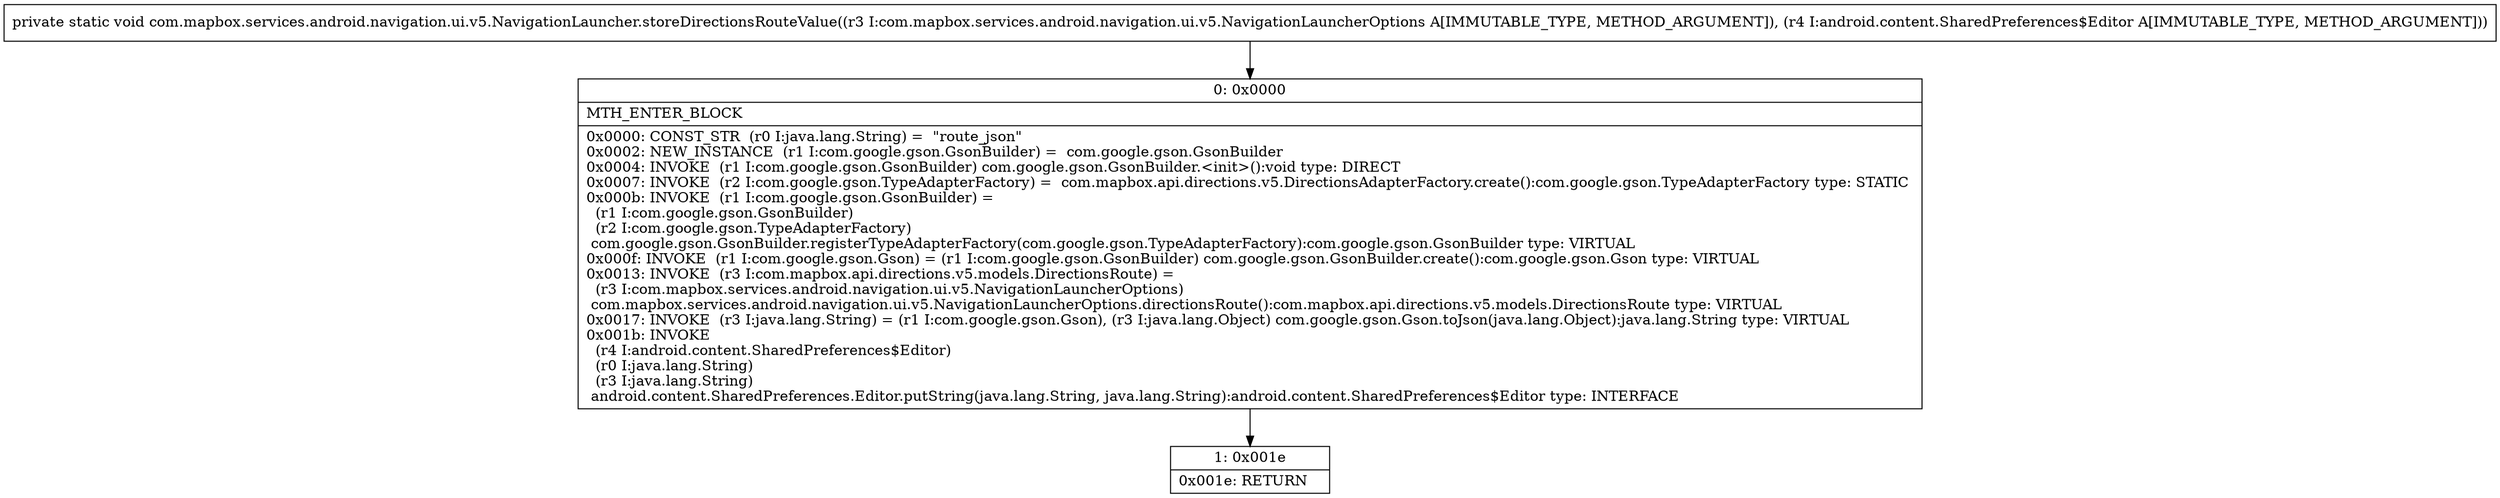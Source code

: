 digraph "CFG forcom.mapbox.services.android.navigation.ui.v5.NavigationLauncher.storeDirectionsRouteValue(Lcom\/mapbox\/services\/android\/navigation\/ui\/v5\/NavigationLauncherOptions;Landroid\/content\/SharedPreferences$Editor;)V" {
Node_0 [shape=record,label="{0\:\ 0x0000|MTH_ENTER_BLOCK\l|0x0000: CONST_STR  (r0 I:java.lang.String) =  \"route_json\" \l0x0002: NEW_INSTANCE  (r1 I:com.google.gson.GsonBuilder) =  com.google.gson.GsonBuilder \l0x0004: INVOKE  (r1 I:com.google.gson.GsonBuilder) com.google.gson.GsonBuilder.\<init\>():void type: DIRECT \l0x0007: INVOKE  (r2 I:com.google.gson.TypeAdapterFactory) =  com.mapbox.api.directions.v5.DirectionsAdapterFactory.create():com.google.gson.TypeAdapterFactory type: STATIC \l0x000b: INVOKE  (r1 I:com.google.gson.GsonBuilder) = \l  (r1 I:com.google.gson.GsonBuilder)\l  (r2 I:com.google.gson.TypeAdapterFactory)\l com.google.gson.GsonBuilder.registerTypeAdapterFactory(com.google.gson.TypeAdapterFactory):com.google.gson.GsonBuilder type: VIRTUAL \l0x000f: INVOKE  (r1 I:com.google.gson.Gson) = (r1 I:com.google.gson.GsonBuilder) com.google.gson.GsonBuilder.create():com.google.gson.Gson type: VIRTUAL \l0x0013: INVOKE  (r3 I:com.mapbox.api.directions.v5.models.DirectionsRoute) = \l  (r3 I:com.mapbox.services.android.navigation.ui.v5.NavigationLauncherOptions)\l com.mapbox.services.android.navigation.ui.v5.NavigationLauncherOptions.directionsRoute():com.mapbox.api.directions.v5.models.DirectionsRoute type: VIRTUAL \l0x0017: INVOKE  (r3 I:java.lang.String) = (r1 I:com.google.gson.Gson), (r3 I:java.lang.Object) com.google.gson.Gson.toJson(java.lang.Object):java.lang.String type: VIRTUAL \l0x001b: INVOKE  \l  (r4 I:android.content.SharedPreferences$Editor)\l  (r0 I:java.lang.String)\l  (r3 I:java.lang.String)\l android.content.SharedPreferences.Editor.putString(java.lang.String, java.lang.String):android.content.SharedPreferences$Editor type: INTERFACE \l}"];
Node_1 [shape=record,label="{1\:\ 0x001e|0x001e: RETURN   \l}"];
MethodNode[shape=record,label="{private static void com.mapbox.services.android.navigation.ui.v5.NavigationLauncher.storeDirectionsRouteValue((r3 I:com.mapbox.services.android.navigation.ui.v5.NavigationLauncherOptions A[IMMUTABLE_TYPE, METHOD_ARGUMENT]), (r4 I:android.content.SharedPreferences$Editor A[IMMUTABLE_TYPE, METHOD_ARGUMENT])) }"];
MethodNode -> Node_0;
Node_0 -> Node_1;
}

